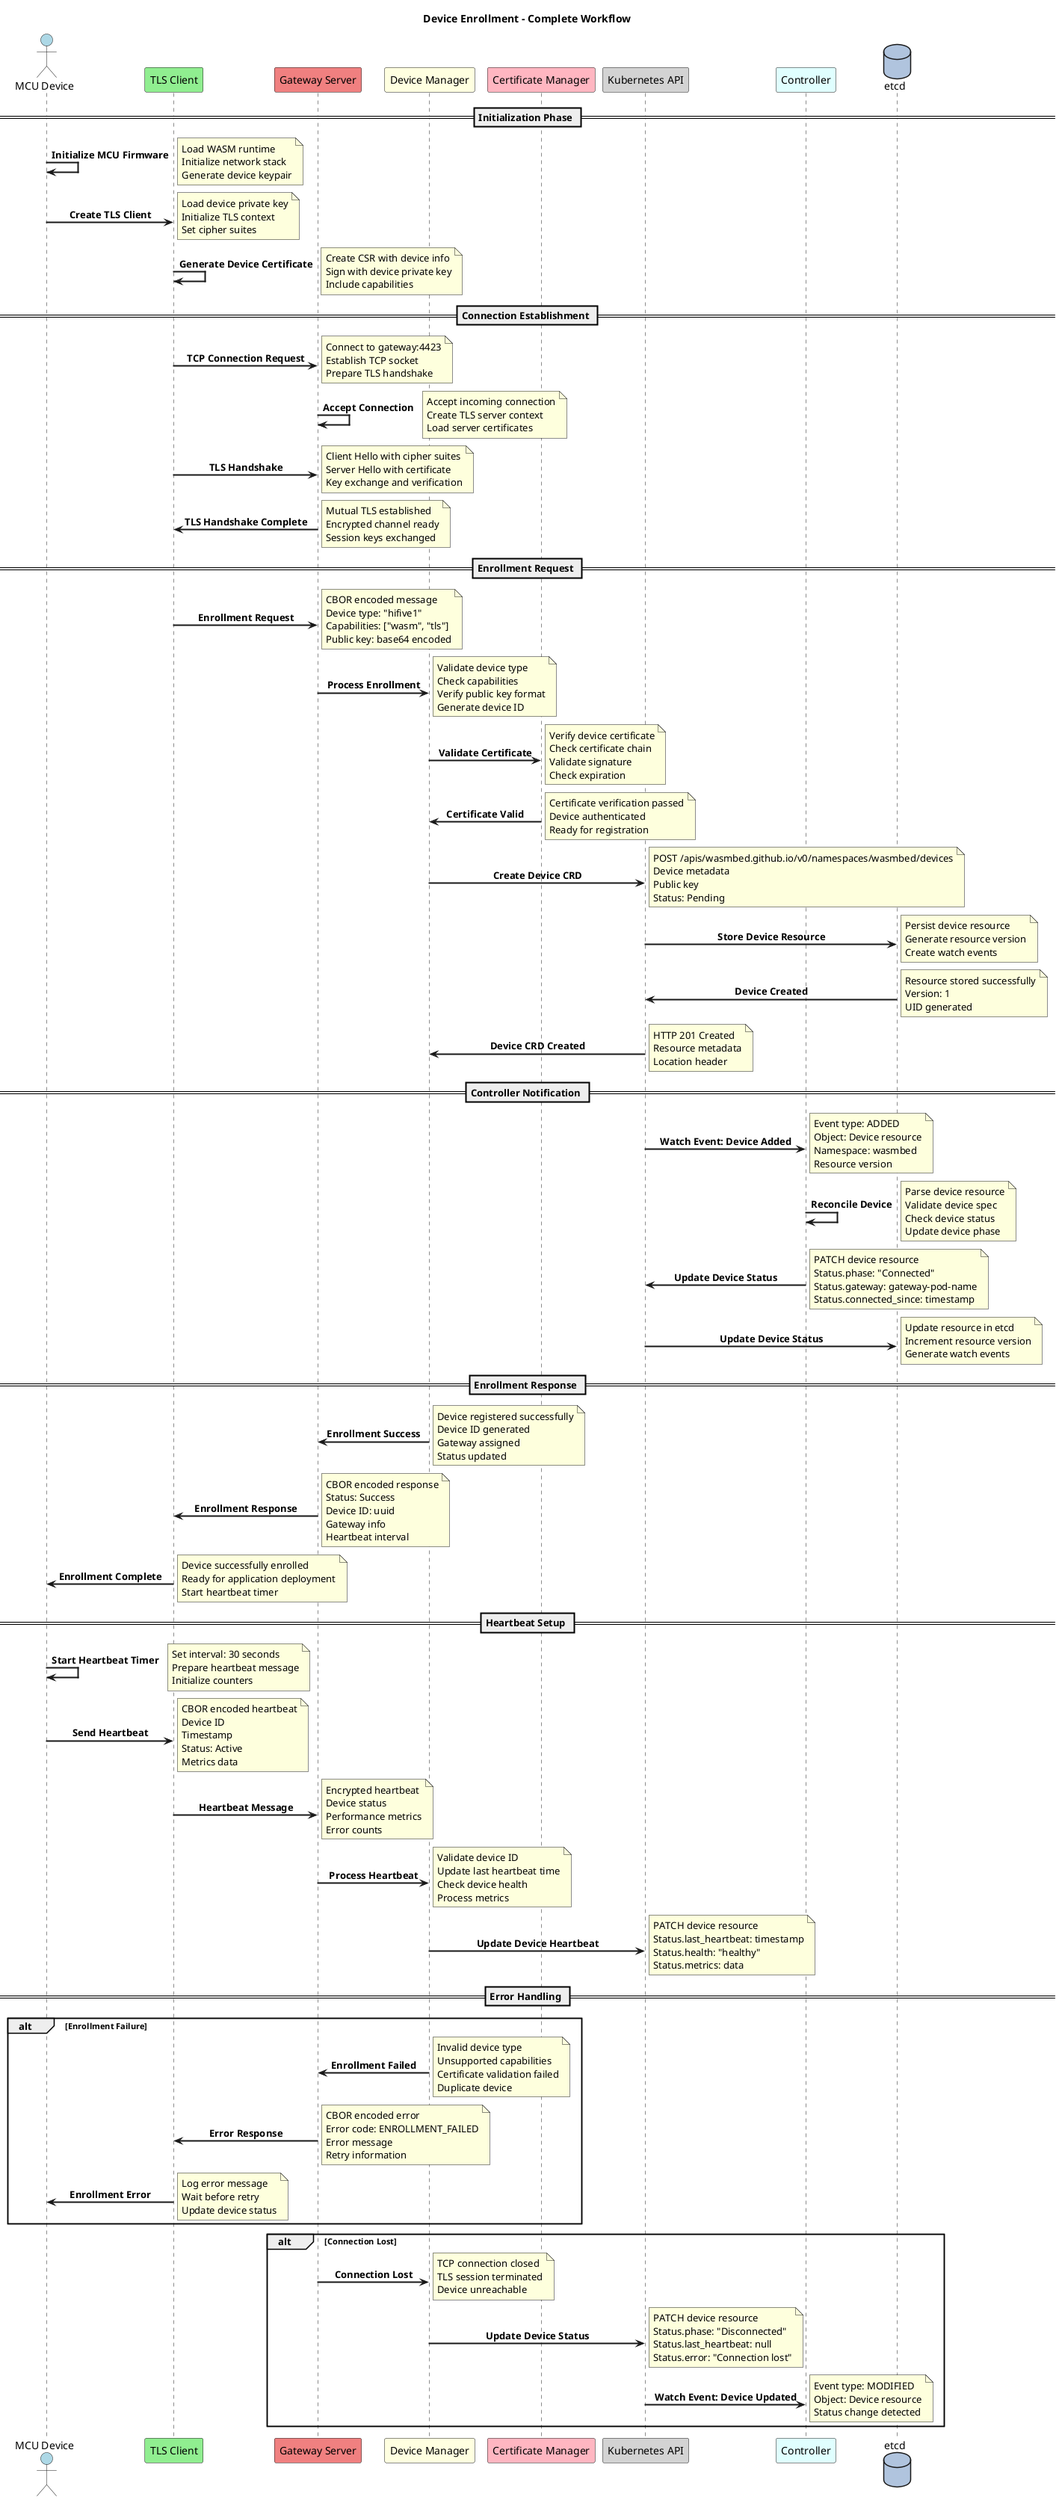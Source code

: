 ' SPDX-License-Identifier: CC-BY-4.0
' Copyright © 2025 Wasmbed contributors

@startuml
title Device Enrollment - Complete Workflow

skinparam wrapMessageWidth 200
skinparam sequenceMessageAlign center
skinparam sequenceArrowThickness 2
skinparam sequenceLifeLineBackgroundColor #E8F4FD
skinparam sequenceActorBackgroundColor #D4E6F1
skinparam sequenceParticipantBackgroundColor #F8F9FA

actor "MCU Device" as MCU #LightBlue
participant "TLS Client" as TLS_CLIENT #LightGreen
participant "Gateway Server" as GATEWAY #LightCoral
participant "Device Manager" as DEV_MGR #LightYellow
participant "Certificate Manager" as CERT_MGR #LightPink
participant "Kubernetes API" as K8S_API #LightGray
participant "Controller" as CONTROLLER #LightCyan
database "etcd" as ETCD #LightSteelBlue

== Initialization Phase ==

MCU -> MCU : **Initialize MCU Firmware**
note right : Load WASM runtime\nInitialize network stack\nGenerate device keypair

MCU -> TLS_CLIENT : **Create TLS Client**
note right : Load device private key\nInitialize TLS context\nSet cipher suites

TLS_CLIENT -> TLS_CLIENT : **Generate Device Certificate**
note right : Create CSR with device info\nSign with device private key\nInclude capabilities

== Connection Establishment ==

TLS_CLIENT -> GATEWAY : **TCP Connection Request**
note right : Connect to gateway:4423\nEstablish TCP socket\nPrepare TLS handshake

GATEWAY -> GATEWAY : **Accept Connection**
note right : Accept incoming connection\nCreate TLS server context\nLoad server certificates

TLS_CLIENT -> GATEWAY : **TLS Handshake**
note right : Client Hello with cipher suites\nServer Hello with certificate\nKey exchange and verification

GATEWAY -> TLS_CLIENT : **TLS Handshake Complete**
note right : Mutual TLS established\nEncrypted channel ready\nSession keys exchanged

== Enrollment Request ==

TLS_CLIENT -> GATEWAY : **Enrollment Request**
note right : CBOR encoded message\nDevice type: "hifive1"\nCapabilities: ["wasm", "tls"]\nPublic key: base64 encoded

GATEWAY -> DEV_MGR : **Process Enrollment**
note right : Validate device type\nCheck capabilities\nVerify public key format\nGenerate device ID

DEV_MGR -> CERT_MGR : **Validate Certificate**
note right : Verify device certificate\nCheck certificate chain\nValidate signature\nCheck expiration

CERT_MGR -> DEV_MGR : **Certificate Valid**
note right : Certificate verification passed\nDevice authenticated\nReady for registration

DEV_MGR -> K8S_API : **Create Device CRD**
note right : POST /apis/wasmbed.github.io/v0/namespaces/wasmbed/devices\nDevice metadata\nPublic key\nStatus: Pending

K8S_API -> ETCD : **Store Device Resource**
note right : Persist device resource\nGenerate resource version\nCreate watch events

ETCD -> K8S_API : **Device Created**
note right : Resource stored successfully\nVersion: 1\nUID generated

K8S_API -> DEV_MGR : **Device CRD Created**
note right : HTTP 201 Created\nResource metadata\nLocation header

== Controller Notification ==

K8S_API -> CONTROLLER : **Watch Event: Device Added**
note right : Event type: ADDED\nObject: Device resource\nNamespace: wasmbed\nResource version

CONTROLLER -> CONTROLLER : **Reconcile Device**
note right : Parse device resource\nValidate device spec\nCheck device status\nUpdate device phase

CONTROLLER -> K8S_API : **Update Device Status**
note right : PATCH device resource\nStatus.phase: "Connected"\nStatus.gateway: gateway-pod-name\nStatus.connected_since: timestamp

K8S_API -> ETCD : **Update Device Status**
note right : Update resource in etcd\nIncrement resource version\nGenerate watch events

== Enrollment Response ==

DEV_MGR -> GATEWAY : **Enrollment Success**
note right : Device registered successfully\nDevice ID generated\nGateway assigned\nStatus updated

GATEWAY -> TLS_CLIENT : **Enrollment Response**
note right : CBOR encoded response\nStatus: Success\nDevice ID: uuid\nGateway info\nHeartbeat interval

TLS_CLIENT -> MCU : **Enrollment Complete**
note right : Device successfully enrolled\nReady for application deployment\nStart heartbeat timer

== Heartbeat Setup ==

MCU -> MCU : **Start Heartbeat Timer**
note right : Set interval: 30 seconds\nPrepare heartbeat message\nInitialize counters

MCU -> TLS_CLIENT : **Send Heartbeat**
note right : CBOR encoded heartbeat\nDevice ID\nTimestamp\nStatus: Active\nMetrics data

TLS_CLIENT -> GATEWAY : **Heartbeat Message**
note right : Encrypted heartbeat\nDevice status\nPerformance metrics\nError counts

GATEWAY -> DEV_MGR : **Process Heartbeat**
note right : Validate device ID\nUpdate last heartbeat time\nCheck device health\nProcess metrics

DEV_MGR -> K8S_API : **Update Device Heartbeat**
note right : PATCH device resource\nStatus.last_heartbeat: timestamp\nStatus.health: "healthy"\nStatus.metrics: data

== Error Handling ==

alt **Enrollment Failure**
    DEV_MGR -> GATEWAY : **Enrollment Failed**
    note right : Invalid device type\nUnsupported capabilities\nCertificate validation failed\nDuplicate device
    
    GATEWAY -> TLS_CLIENT : **Error Response**
    note right : CBOR encoded error\nError code: ENROLLMENT_FAILED\nError message\nRetry information
    
    TLS_CLIENT -> MCU : **Enrollment Error**
    note right : Log error message\nWait before retry\nUpdate device status
end

alt **Connection Lost**
    GATEWAY -> DEV_MGR : **Connection Lost**
    note right : TCP connection closed\nTLS session terminated\nDevice unreachable
    
    DEV_MGR -> K8S_API : **Update Device Status**
    note right : PATCH device resource\nStatus.phase: "Disconnected"\nStatus.last_heartbeat: null\nStatus.error: "Connection lost"
    
    K8S_API -> CONTROLLER : **Watch Event: Device Updated**
    note right : Event type: MODIFIED\nObject: Device resource\nStatus change detected
end

@enduml

